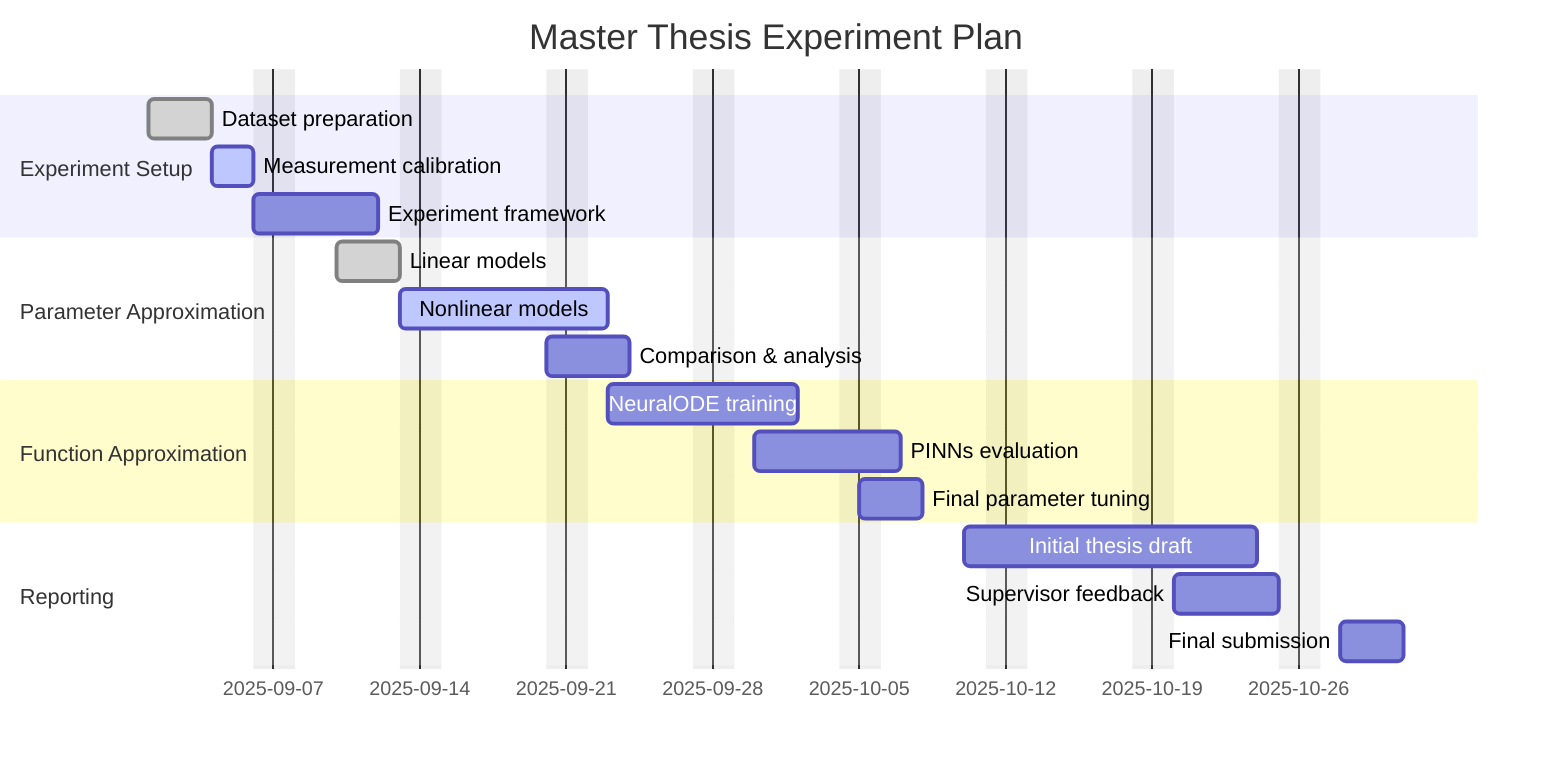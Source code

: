 gantt
  dateFormat  YYYY-MM-DD
  title Master Thesis Experiment Plan
  excludes weekends

  section Experiment Setup
  Dataset preparation      :done,    ds1, 2025-09-01, 3d
  Measurement calibration  :active,  cal1, 2025-09-04, 2d
  Experiment framework     :        fw1, 2025-09-06, 5d

  section Parameter Approximation
  Linear models            :done,    p1, 2025-09-10, 3d
  Nonlinear models         :active,  p2, 2025-09-13, 7d
  Comparison & analysis    :        p3, 2025-09-20, 3d

  section Function Approximation
  NeuralODE training       :        f1, 2025-09-23, 7d
  PINNs evaluation         :        f2, 2025-09-30, 5d
  Final parameter tuning   :        f3, 2025-10-05, 3d

  section Reporting
  Initial thesis draft     :        r1, 2025-10-10, 10d
  Supervisor feedback      :        r2, 2025-10-20, 5d
  Final submission         :        r3, 2025-10-28, 3d